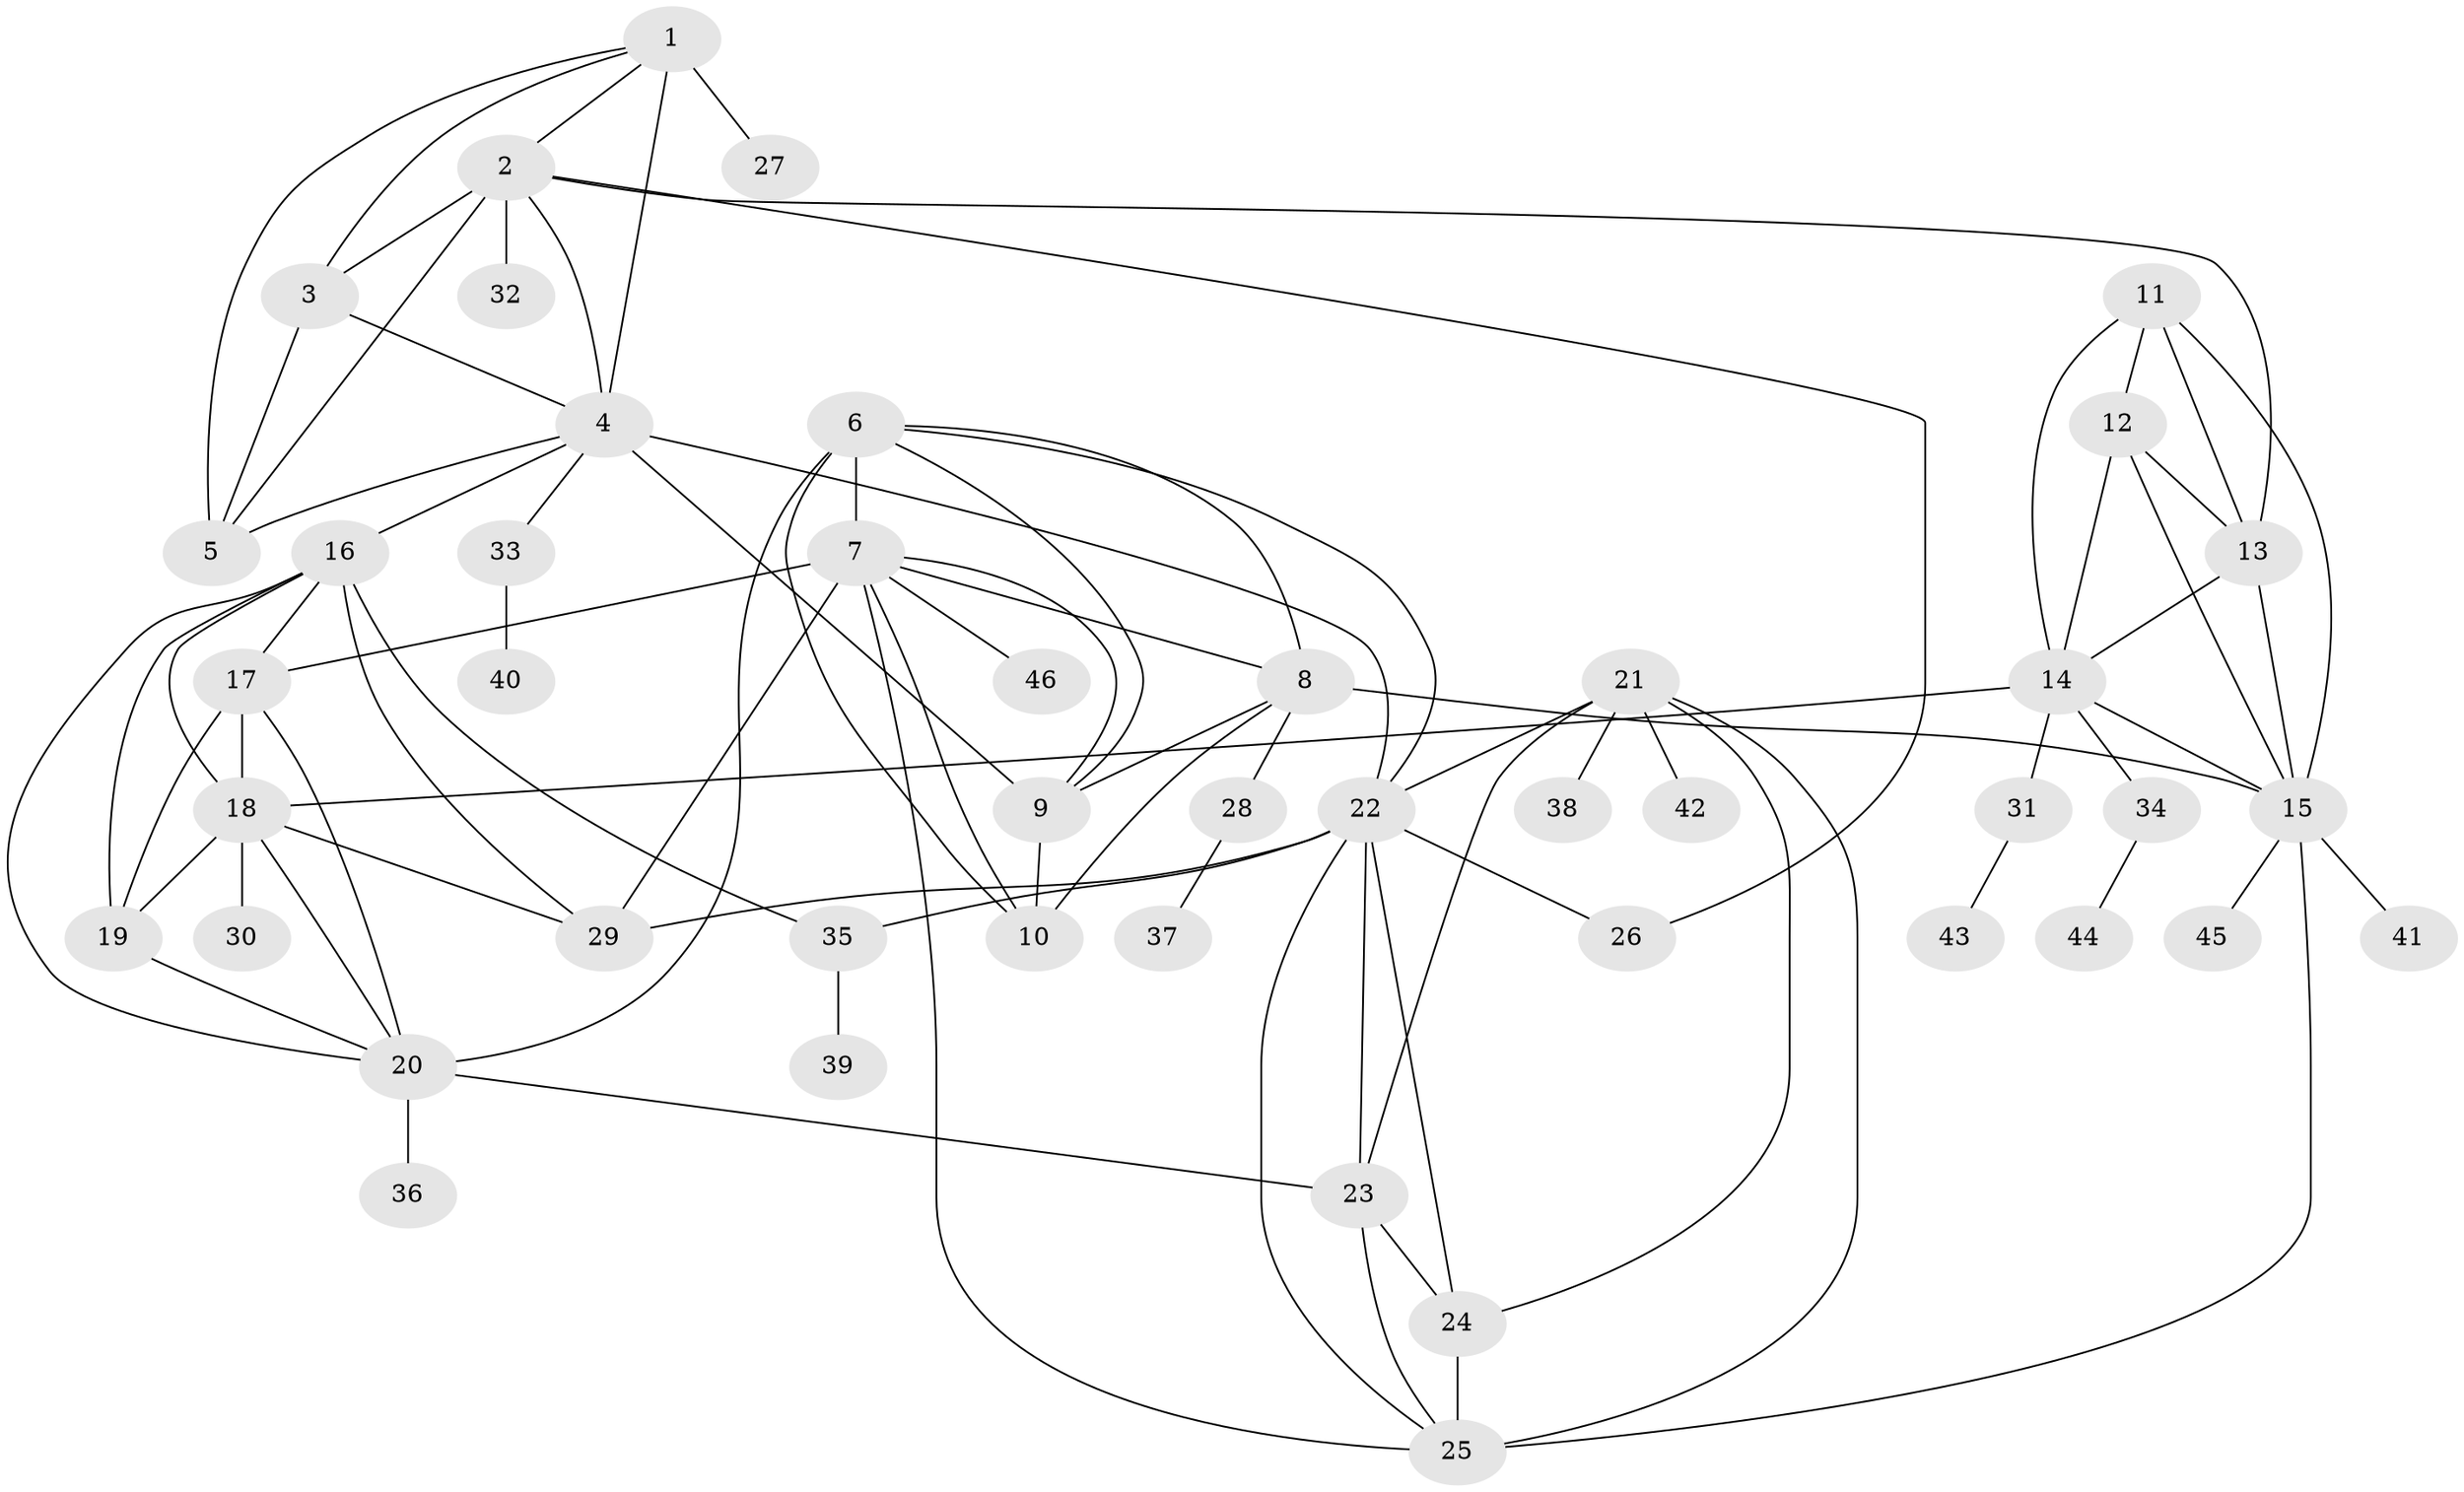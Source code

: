 // original degree distribution, {8: 0.03571428571428571, 10: 0.008928571428571428, 5: 0.03571428571428571, 9: 0.017857142857142856, 7: 0.0625, 6: 0.026785714285714284, 12: 0.008928571428571428, 11: 0.008928571428571428, 13: 0.008928571428571428, 14: 0.008928571428571428, 1: 0.5803571428571429, 2: 0.16071428571428573, 3: 0.03571428571428571}
// Generated by graph-tools (version 1.1) at 2025/52/03/04/25 22:52:47]
// undirected, 46 vertices, 88 edges
graph export_dot {
  node [color=gray90,style=filled];
  1;
  2;
  3;
  4;
  5;
  6;
  7;
  8;
  9;
  10;
  11;
  12;
  13;
  14;
  15;
  16;
  17;
  18;
  19;
  20;
  21;
  22;
  23;
  24;
  25;
  26;
  27;
  28;
  29;
  30;
  31;
  32;
  33;
  34;
  35;
  36;
  37;
  38;
  39;
  40;
  41;
  42;
  43;
  44;
  45;
  46;
  1 -- 2 [weight=1.0];
  1 -- 3 [weight=1.0];
  1 -- 4 [weight=1.0];
  1 -- 5 [weight=1.0];
  1 -- 27 [weight=3.0];
  2 -- 3 [weight=1.0];
  2 -- 4 [weight=1.0];
  2 -- 5 [weight=1.0];
  2 -- 13 [weight=1.0];
  2 -- 26 [weight=1.0];
  2 -- 32 [weight=3.0];
  3 -- 4 [weight=1.0];
  3 -- 5 [weight=1.0];
  4 -- 5 [weight=1.0];
  4 -- 9 [weight=3.0];
  4 -- 16 [weight=1.0];
  4 -- 22 [weight=1.0];
  4 -- 33 [weight=1.0];
  6 -- 7 [weight=1.0];
  6 -- 8 [weight=1.0];
  6 -- 9 [weight=1.0];
  6 -- 10 [weight=2.0];
  6 -- 20 [weight=1.0];
  6 -- 22 [weight=1.0];
  7 -- 8 [weight=1.0];
  7 -- 9 [weight=1.0];
  7 -- 10 [weight=1.0];
  7 -- 17 [weight=1.0];
  7 -- 25 [weight=1.0];
  7 -- 29 [weight=4.0];
  7 -- 46 [weight=1.0];
  8 -- 9 [weight=1.0];
  8 -- 10 [weight=1.0];
  8 -- 15 [weight=1.0];
  8 -- 28 [weight=1.0];
  9 -- 10 [weight=1.0];
  11 -- 12 [weight=1.0];
  11 -- 13 [weight=1.0];
  11 -- 14 [weight=1.0];
  11 -- 15 [weight=1.0];
  12 -- 13 [weight=1.0];
  12 -- 14 [weight=1.0];
  12 -- 15 [weight=1.0];
  13 -- 14 [weight=1.0];
  13 -- 15 [weight=1.0];
  14 -- 15 [weight=1.0];
  14 -- 18 [weight=1.0];
  14 -- 31 [weight=1.0];
  14 -- 34 [weight=1.0];
  15 -- 25 [weight=1.0];
  15 -- 41 [weight=3.0];
  15 -- 45 [weight=1.0];
  16 -- 17 [weight=1.0];
  16 -- 18 [weight=1.0];
  16 -- 19 [weight=1.0];
  16 -- 20 [weight=1.0];
  16 -- 29 [weight=1.0];
  16 -- 35 [weight=1.0];
  17 -- 18 [weight=1.0];
  17 -- 19 [weight=1.0];
  17 -- 20 [weight=2.0];
  18 -- 19 [weight=1.0];
  18 -- 20 [weight=1.0];
  18 -- 29 [weight=1.0];
  18 -- 30 [weight=6.0];
  19 -- 20 [weight=1.0];
  20 -- 23 [weight=1.0];
  20 -- 36 [weight=1.0];
  21 -- 22 [weight=1.0];
  21 -- 23 [weight=1.0];
  21 -- 24 [weight=1.0];
  21 -- 25 [weight=1.0];
  21 -- 38 [weight=1.0];
  21 -- 42 [weight=1.0];
  22 -- 23 [weight=1.0];
  22 -- 24 [weight=1.0];
  22 -- 25 [weight=1.0];
  22 -- 26 [weight=1.0];
  22 -- 29 [weight=1.0];
  22 -- 35 [weight=5.0];
  23 -- 24 [weight=1.0];
  23 -- 25 [weight=1.0];
  24 -- 25 [weight=5.0];
  28 -- 37 [weight=1.0];
  31 -- 43 [weight=1.0];
  33 -- 40 [weight=1.0];
  34 -- 44 [weight=1.0];
  35 -- 39 [weight=1.0];
}
